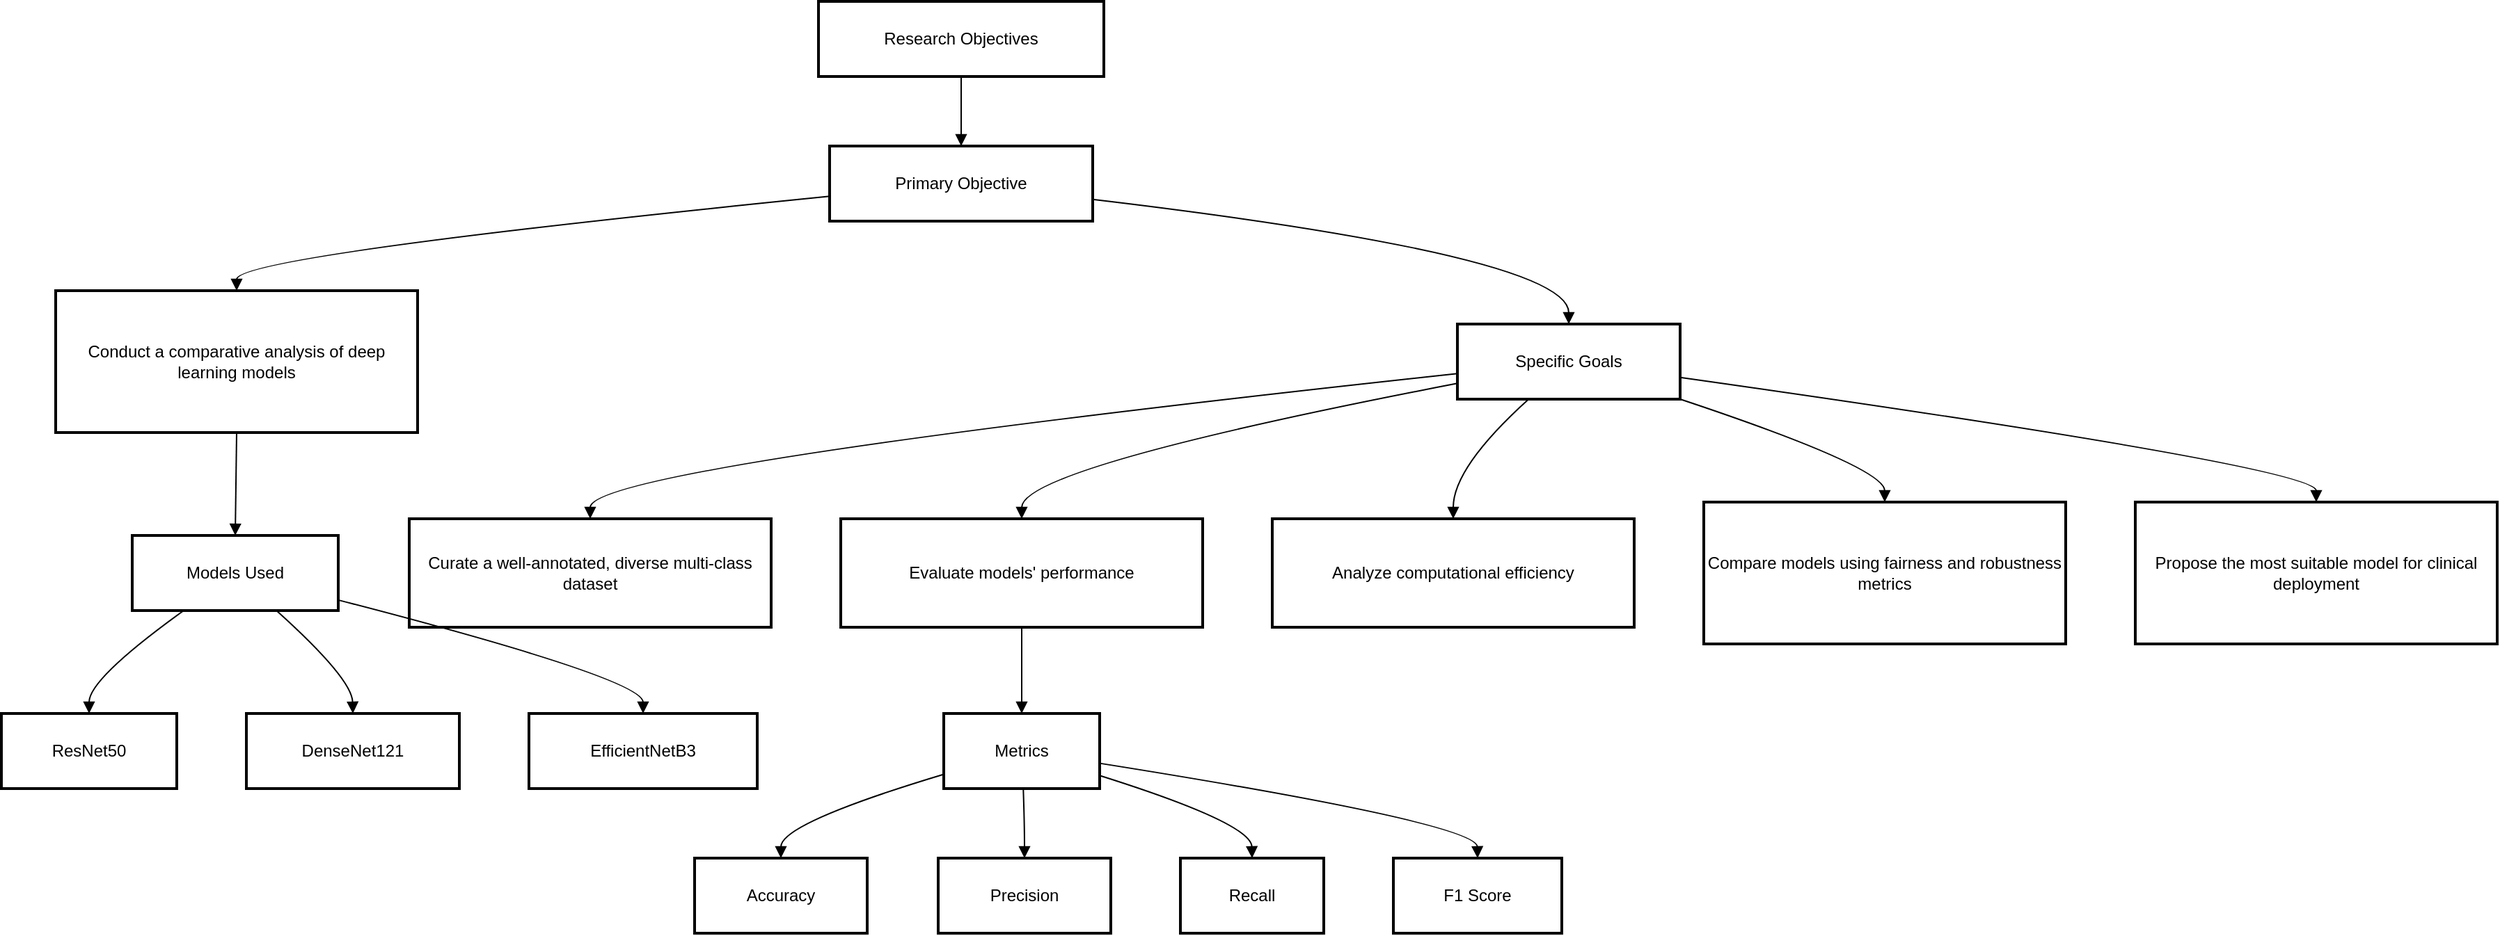 <mxfile version="28.1.0">
  <diagram name="Page-1" id="eLRXmaAwr9KLP0UMQwuD">
    <mxGraphModel>
      <root>
        <mxCell id="0" />
        <mxCell id="1" parent="0" />
        <mxCell id="2" value="Research Objectives" style="whiteSpace=wrap;strokeWidth=2;" vertex="1" parent="1">
          <mxGeometry x="595" y="8" width="205" height="54" as="geometry" />
        </mxCell>
        <mxCell id="3" value="Primary Objective" style="whiteSpace=wrap;strokeWidth=2;" vertex="1" parent="1">
          <mxGeometry x="603" y="112" width="189" height="54" as="geometry" />
        </mxCell>
        <mxCell id="4" value="Conduct a comparative analysis of deep learning models" style="whiteSpace=wrap;strokeWidth=2;" vertex="1" parent="1">
          <mxGeometry x="47" y="216" width="260" height="102" as="geometry" />
        </mxCell>
        <mxCell id="5" value="Models Used" style="whiteSpace=wrap;strokeWidth=2;" vertex="1" parent="1">
          <mxGeometry x="102" y="392" width="148" height="54" as="geometry" />
        </mxCell>
        <mxCell id="6" value="ResNet50" style="whiteSpace=wrap;strokeWidth=2;" vertex="1" parent="1">
          <mxGeometry x="8" y="520" width="126" height="54" as="geometry" />
        </mxCell>
        <mxCell id="7" value="DenseNet121" style="whiteSpace=wrap;strokeWidth=2;" vertex="1" parent="1">
          <mxGeometry x="184" y="520" width="153" height="54" as="geometry" />
        </mxCell>
        <mxCell id="8" value="EfficientNetB3" style="whiteSpace=wrap;strokeWidth=2;" vertex="1" parent="1">
          <mxGeometry x="387" y="520" width="164" height="54" as="geometry" />
        </mxCell>
        <mxCell id="9" value="Specific Goals" style="whiteSpace=wrap;strokeWidth=2;" vertex="1" parent="1">
          <mxGeometry x="1054" y="240" width="160" height="54" as="geometry" />
        </mxCell>
        <mxCell id="10" value="Curate a well-annotated, diverse multi-class dataset" style="whiteSpace=wrap;strokeWidth=2;" vertex="1" parent="1">
          <mxGeometry x="301" y="380" width="260" height="78" as="geometry" />
        </mxCell>
        <mxCell id="11" value="Evaluate models&#39; performance" style="whiteSpace=wrap;strokeWidth=2;" vertex="1" parent="1">
          <mxGeometry x="611" y="380" width="260" height="78" as="geometry" />
        </mxCell>
        <mxCell id="12" value="Metrics" style="whiteSpace=wrap;strokeWidth=2;" vertex="1" parent="1">
          <mxGeometry x="685" y="520" width="112" height="54" as="geometry" />
        </mxCell>
        <mxCell id="13" value="Accuracy" style="whiteSpace=wrap;strokeWidth=2;" vertex="1" parent="1">
          <mxGeometry x="506" y="624" width="124" height="54" as="geometry" />
        </mxCell>
        <mxCell id="14" value="Precision" style="whiteSpace=wrap;strokeWidth=2;" vertex="1" parent="1">
          <mxGeometry x="681" y="624" width="124" height="54" as="geometry" />
        </mxCell>
        <mxCell id="15" value="Recall" style="whiteSpace=wrap;strokeWidth=2;" vertex="1" parent="1">
          <mxGeometry x="855" y="624" width="103" height="54" as="geometry" />
        </mxCell>
        <mxCell id="16" value="F1 Score" style="whiteSpace=wrap;strokeWidth=2;" vertex="1" parent="1">
          <mxGeometry x="1008" y="624" width="121" height="54" as="geometry" />
        </mxCell>
        <mxCell id="17" value="Analyze computational efficiency" style="whiteSpace=wrap;strokeWidth=2;" vertex="1" parent="1">
          <mxGeometry x="921" y="380" width="260" height="78" as="geometry" />
        </mxCell>
        <mxCell id="18" value="Compare models using fairness and robustness metrics" style="whiteSpace=wrap;strokeWidth=2;" vertex="1" parent="1">
          <mxGeometry x="1231" y="368" width="260" height="102" as="geometry" />
        </mxCell>
        <mxCell id="19" value="Propose the most suitable model for clinical deployment" style="whiteSpace=wrap;strokeWidth=2;" vertex="1" parent="1">
          <mxGeometry x="1541" y="368" width="260" height="102" as="geometry" />
        </mxCell>
        <mxCell id="20" value="" style="curved=1;startArrow=none;endArrow=block;exitX=0.5;exitY=1;entryX=0.5;entryY=0;" edge="1" parent="1" source="2" target="3">
          <mxGeometry relative="1" as="geometry">
            <Array as="points" />
          </mxGeometry>
        </mxCell>
        <mxCell id="21" value="" style="curved=1;startArrow=none;endArrow=block;exitX=0;exitY=0.67;entryX=0.5;entryY=0;" edge="1" parent="1" source="3" target="4">
          <mxGeometry relative="1" as="geometry">
            <Array as="points">
              <mxPoint x="177" y="191" />
            </Array>
          </mxGeometry>
        </mxCell>
        <mxCell id="22" value="" style="curved=1;startArrow=none;endArrow=block;exitX=0.5;exitY=1;entryX=0.5;entryY=0;" edge="1" parent="1" source="4" target="5">
          <mxGeometry relative="1" as="geometry">
            <Array as="points" />
          </mxGeometry>
        </mxCell>
        <mxCell id="23" value="" style="curved=1;startArrow=none;endArrow=block;exitX=0.25;exitY=1;entryX=0.5;entryY=0;" edge="1" parent="1" source="5" target="6">
          <mxGeometry relative="1" as="geometry">
            <Array as="points">
              <mxPoint x="71" y="495" />
            </Array>
          </mxGeometry>
        </mxCell>
        <mxCell id="24" value="" style="curved=1;startArrow=none;endArrow=block;exitX=0.7;exitY=1;entryX=0.5;entryY=0;" edge="1" parent="1" source="5" target="7">
          <mxGeometry relative="1" as="geometry">
            <Array as="points">
              <mxPoint x="260" y="495" />
            </Array>
          </mxGeometry>
        </mxCell>
        <mxCell id="25" value="" style="curved=1;startArrow=none;endArrow=block;exitX=1;exitY=0.86;entryX=0.5;entryY=0;" edge="1" parent="1" source="5" target="8">
          <mxGeometry relative="1" as="geometry">
            <Array as="points">
              <mxPoint x="469" y="495" />
            </Array>
          </mxGeometry>
        </mxCell>
        <mxCell id="26" value="" style="curved=1;startArrow=none;endArrow=block;exitX=1;exitY=0.71;entryX=0.5;entryY=0;" edge="1" parent="1" source="3" target="9">
          <mxGeometry relative="1" as="geometry">
            <Array as="points">
              <mxPoint x="1134" y="191" />
            </Array>
          </mxGeometry>
        </mxCell>
        <mxCell id="27" value="" style="curved=1;startArrow=none;endArrow=block;exitX=0;exitY=0.66;entryX=0.5;entryY=0;" edge="1" parent="1" source="9" target="10">
          <mxGeometry relative="1" as="geometry">
            <Array as="points">
              <mxPoint x="431" y="343" />
            </Array>
          </mxGeometry>
        </mxCell>
        <mxCell id="28" value="" style="curved=1;startArrow=none;endArrow=block;exitX=0;exitY=0.79;entryX=0.5;entryY=0;" edge="1" parent="1" source="9" target="11">
          <mxGeometry relative="1" as="geometry">
            <Array as="points">
              <mxPoint x="741" y="343" />
            </Array>
          </mxGeometry>
        </mxCell>
        <mxCell id="29" value="" style="curved=1;startArrow=none;endArrow=block;exitX=0.5;exitY=1;entryX=0.5;entryY=0;" edge="1" parent="1" source="11" target="12">
          <mxGeometry relative="1" as="geometry">
            <Array as="points" />
          </mxGeometry>
        </mxCell>
        <mxCell id="30" value="" style="curved=1;startArrow=none;endArrow=block;exitX=0;exitY=0.81;entryX=0.5;entryY=0;" edge="1" parent="1" source="12" target="13">
          <mxGeometry relative="1" as="geometry">
            <Array as="points">
              <mxPoint x="568" y="599" />
            </Array>
          </mxGeometry>
        </mxCell>
        <mxCell id="31" value="" style="curved=1;startArrow=none;endArrow=block;exitX=0.51;exitY=1;entryX=0.5;entryY=0;" edge="1" parent="1" source="12" target="14">
          <mxGeometry relative="1" as="geometry">
            <Array as="points">
              <mxPoint x="743" y="599" />
            </Array>
          </mxGeometry>
        </mxCell>
        <mxCell id="32" value="" style="curved=1;startArrow=none;endArrow=block;exitX=0.99;exitY=0.82;entryX=0.5;entryY=0;" edge="1" parent="1" source="12" target="15">
          <mxGeometry relative="1" as="geometry">
            <Array as="points">
              <mxPoint x="906" y="599" />
            </Array>
          </mxGeometry>
        </mxCell>
        <mxCell id="33" value="" style="curved=1;startArrow=none;endArrow=block;exitX=0.99;exitY=0.66;entryX=0.5;entryY=0;" edge="1" parent="1" source="12" target="16">
          <mxGeometry relative="1" as="geometry">
            <Array as="points">
              <mxPoint x="1068" y="599" />
            </Array>
          </mxGeometry>
        </mxCell>
        <mxCell id="34" value="" style="curved=1;startArrow=none;endArrow=block;exitX=0.32;exitY=1;entryX=0.5;entryY=0;" edge="1" parent="1" source="9" target="17">
          <mxGeometry relative="1" as="geometry">
            <Array as="points">
              <mxPoint x="1051" y="343" />
            </Array>
          </mxGeometry>
        </mxCell>
        <mxCell id="35" value="" style="curved=1;startArrow=none;endArrow=block;exitX=1;exitY=1;entryX=0.5;entryY=0;" edge="1" parent="1" source="9" target="18">
          <mxGeometry relative="1" as="geometry">
            <Array as="points">
              <mxPoint x="1361" y="343" />
            </Array>
          </mxGeometry>
        </mxCell>
        <mxCell id="36" value="" style="curved=1;startArrow=none;endArrow=block;exitX=1;exitY=0.71;entryX=0.5;entryY=0;" edge="1" parent="1" source="9" target="19">
          <mxGeometry relative="1" as="geometry">
            <Array as="points">
              <mxPoint x="1671" y="343" />
            </Array>
          </mxGeometry>
        </mxCell>
      </root>
    </mxGraphModel>
  </diagram>
</mxfile>

